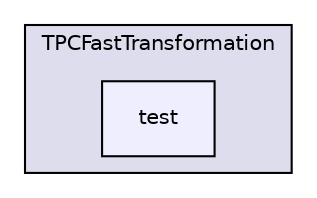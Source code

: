 digraph "/home/travis/build/AliceO2Group/AliceO2/GPU/TPCFastTransformation/test" {
  bgcolor=transparent;
  compound=true
  node [ fontsize="10", fontname="Helvetica"];
  edge [ labelfontsize="10", labelfontname="Helvetica"];
  subgraph clusterdir_ee87ad93049d1677c6ffb88a968be9d4 {
    graph [ bgcolor="#ddddee", pencolor="black", label="TPCFastTransformation" fontname="Helvetica", fontsize="10", URL="dir_ee87ad93049d1677c6ffb88a968be9d4.html"]
  dir_33b0703d6849c8ddd33f50ad527c73ce [shape=box, label="test", style="filled", fillcolor="#eeeeff", pencolor="black", URL="dir_33b0703d6849c8ddd33f50ad527c73ce.html"];
  }
}
